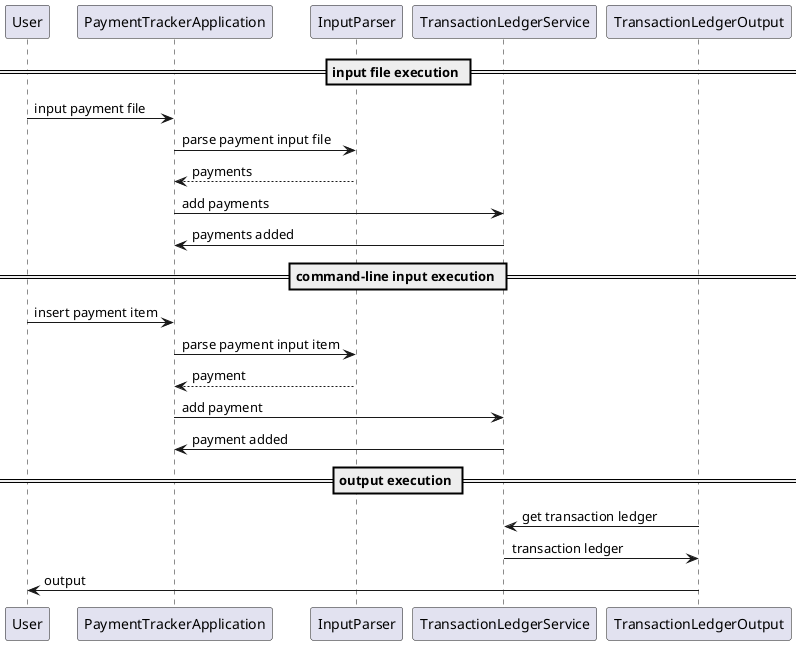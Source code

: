 @startuml
== input file execution ==
User -> PaymentTrackerApplication: input payment file
PaymentTrackerApplication -> InputParser: parse payment input file
InputParser --> PaymentTrackerApplication: payments
PaymentTrackerApplication -> TransactionLedgerService: add payments
TransactionLedgerService -> PaymentTrackerApplication: payments added
== command-line input execution ==
User -> PaymentTrackerApplication: insert payment item
PaymentTrackerApplication -> InputParser: parse payment input item
InputParser --> PaymentTrackerApplication: payment
PaymentTrackerApplication -> TransactionLedgerService: add payment
TransactionLedgerService -> PaymentTrackerApplication: payment added
== output execution ==
TransactionLedgerOutput -> TransactionLedgerService: get transaction ledger
TransactionLedgerService -> TransactionLedgerOutput: transaction ledger
TransactionLedgerOutput -> User: output
@enduml
